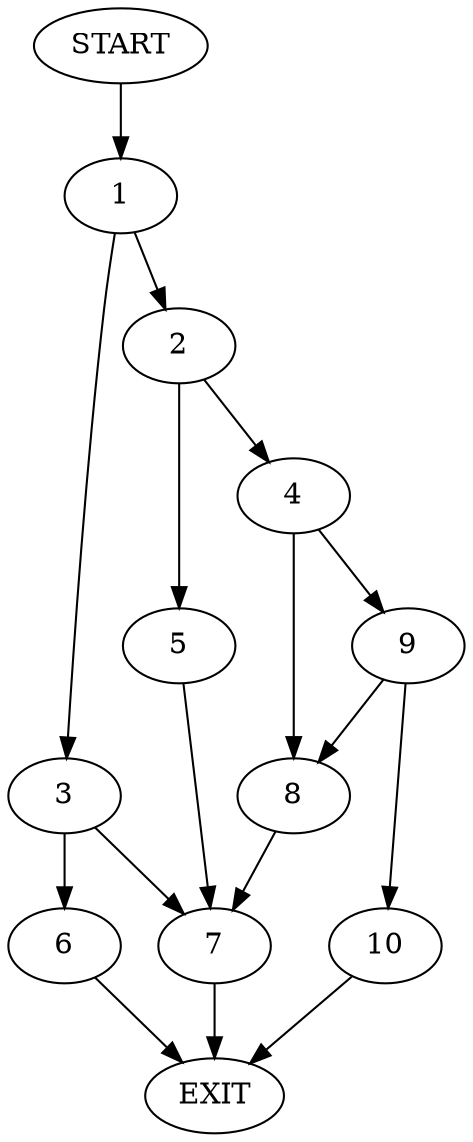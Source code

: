 digraph {
0 [label="START"]
11 [label="EXIT"]
0 -> 1
1 -> 2
1 -> 3
2 -> 4
2 -> 5
3 -> 6
3 -> 7
7 -> 11
6 -> 11
4 -> 8
4 -> 9
5 -> 7
9 -> 8
9 -> 10
8 -> 7
10 -> 11
}
